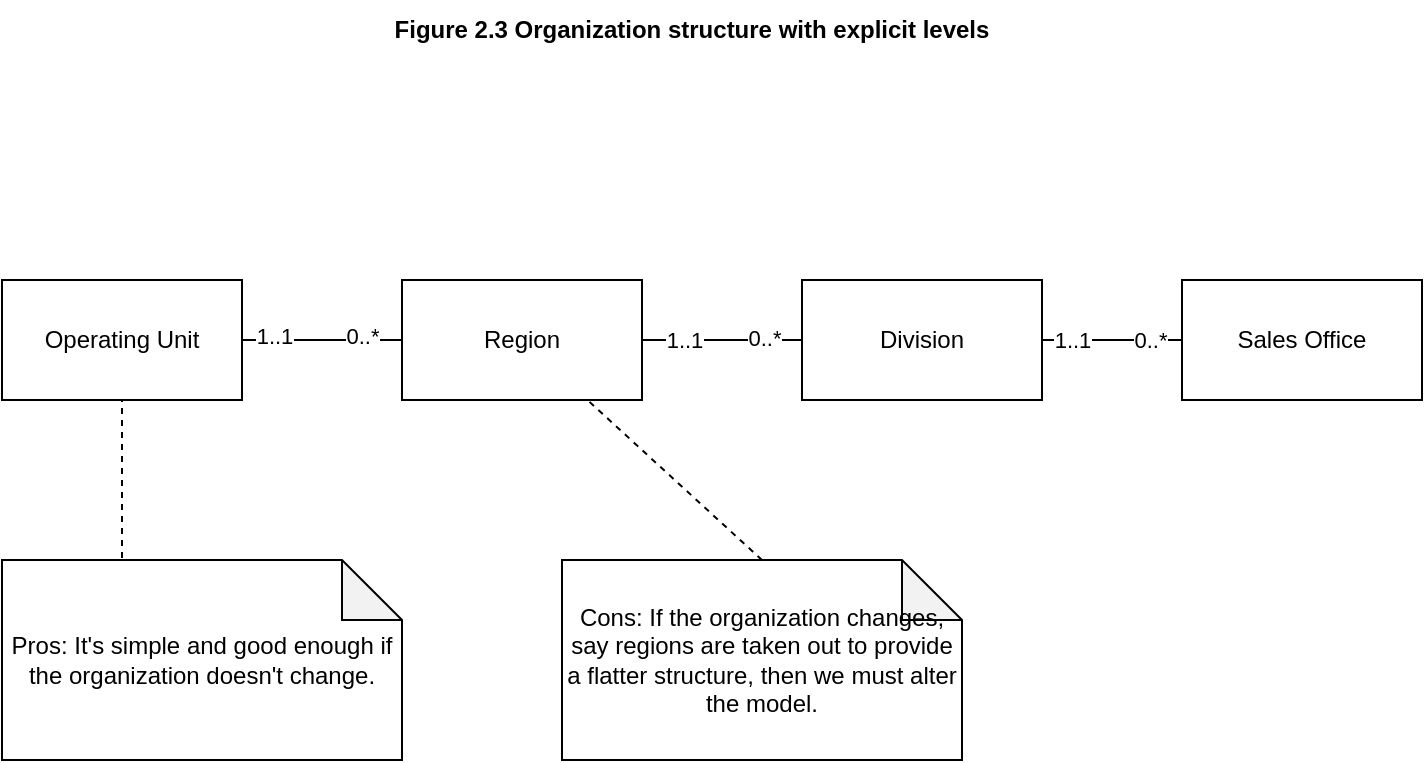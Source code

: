 <mxfile version="20.2.8" type="device"><diagram id="9qcoIvDkOtP1Ot1AUUI5" name="Page-1"><mxGraphModel dx="1426" dy="852" grid="1" gridSize="10" guides="1" tooltips="1" connect="1" arrows="1" fold="1" page="1" pageScale="1" pageWidth="850" pageHeight="1100" math="0" shadow="0"><root><mxCell id="0"/><mxCell id="1" parent="0"/><mxCell id="jKIDLDzZkfheun9WjrH_-1" value="Operating Unit" style="rounded=0;whiteSpace=wrap;html=1;" parent="1" vertex="1"><mxGeometry x="80" y="290" width="120" height="60" as="geometry"/></mxCell><mxCell id="jKIDLDzZkfheun9WjrH_-6" style="edgeStyle=orthogonalEdgeStyle;rounded=0;orthogonalLoop=1;jettySize=auto;html=1;entryX=0;entryY=0.5;entryDx=0;entryDy=0;endArrow=none;endFill=0;" parent="1" source="jKIDLDzZkfheun9WjrH_-2" target="jKIDLDzZkfheun9WjrH_-3" edge="1"><mxGeometry relative="1" as="geometry"/></mxCell><mxCell id="jKIDLDzZkfheun9WjrH_-10" value="1..1" style="edgeLabel;html=1;align=center;verticalAlign=middle;resizable=0;points=[];" parent="jKIDLDzZkfheun9WjrH_-6" vertex="1" connectable="0"><mxGeometry x="-0.34" relative="1" as="geometry"><mxPoint x="-6" as="offset"/></mxGeometry></mxCell><mxCell id="jKIDLDzZkfheun9WjrH_-11" value="0..*" style="edgeLabel;html=1;align=center;verticalAlign=middle;resizable=0;points=[];" parent="jKIDLDzZkfheun9WjrH_-6" vertex="1" connectable="0"><mxGeometry x="0.52" y="1" relative="1" as="geometry"><mxPoint as="offset"/></mxGeometry></mxCell><mxCell id="jKIDLDzZkfheun9WjrH_-2" value="Region" style="rounded=0;whiteSpace=wrap;html=1;" parent="1" vertex="1"><mxGeometry x="280" y="290" width="120" height="60" as="geometry"/></mxCell><mxCell id="jKIDLDzZkfheun9WjrH_-7" style="edgeStyle=orthogonalEdgeStyle;rounded=0;orthogonalLoop=1;jettySize=auto;html=1;entryX=0;entryY=0.5;entryDx=0;entryDy=0;endArrow=none;endFill=0;" parent="1" source="jKIDLDzZkfheun9WjrH_-3" target="jKIDLDzZkfheun9WjrH_-4" edge="1"><mxGeometry relative="1" as="geometry"/></mxCell><mxCell id="jKIDLDzZkfheun9WjrH_-12" value="1..1" style="edgeLabel;html=1;align=center;verticalAlign=middle;resizable=0;points=[];" parent="jKIDLDzZkfheun9WjrH_-7" vertex="1" connectable="0"><mxGeometry x="-0.589" relative="1" as="geometry"><mxPoint as="offset"/></mxGeometry></mxCell><mxCell id="jKIDLDzZkfheun9WjrH_-13" value="0..*" style="edgeLabel;html=1;align=center;verticalAlign=middle;resizable=0;points=[];" parent="jKIDLDzZkfheun9WjrH_-7" vertex="1" connectable="0"><mxGeometry x="0.531" y="-2" relative="1" as="geometry"><mxPoint y="-2" as="offset"/></mxGeometry></mxCell><mxCell id="jKIDLDzZkfheun9WjrH_-3" value="Division" style="rounded=0;whiteSpace=wrap;html=1;" parent="1" vertex="1"><mxGeometry x="480" y="290" width="120" height="60" as="geometry"/></mxCell><mxCell id="jKIDLDzZkfheun9WjrH_-4" value="Sales Office" style="rounded=0;whiteSpace=wrap;html=1;" parent="1" vertex="1"><mxGeometry x="670" y="290" width="120" height="60" as="geometry"/></mxCell><mxCell id="jKIDLDzZkfheun9WjrH_-5" value="" style="endArrow=none;html=1;rounded=0;exitX=1;exitY=0.5;exitDx=0;exitDy=0;entryX=0;entryY=0.5;entryDx=0;entryDy=0;" parent="1" source="jKIDLDzZkfheun9WjrH_-1" target="jKIDLDzZkfheun9WjrH_-2" edge="1"><mxGeometry width="50" height="50" relative="1" as="geometry"><mxPoint x="360" y="460" as="sourcePoint"/><mxPoint x="410" y="410" as="targetPoint"/></mxGeometry></mxCell><mxCell id="jKIDLDzZkfheun9WjrH_-8" value="1..1" style="edgeLabel;html=1;align=center;verticalAlign=middle;resizable=0;points=[];" parent="jKIDLDzZkfheun9WjrH_-5" vertex="1" connectable="0"><mxGeometry x="-0.6" y="2" relative="1" as="geometry"><mxPoint as="offset"/></mxGeometry></mxCell><mxCell id="jKIDLDzZkfheun9WjrH_-9" value="0..*" style="edgeLabel;html=1;align=center;verticalAlign=middle;resizable=0;points=[];" parent="jKIDLDzZkfheun9WjrH_-5" vertex="1" connectable="0"><mxGeometry x="0.488" y="2" relative="1" as="geometry"><mxPoint as="offset"/></mxGeometry></mxCell><mxCell id="BrgnmzUudT-lE0Y0spJI-1" value="Figure 2.3 Organization structure with explicit levels" style="text;html=1;strokeColor=none;fillColor=none;align=center;verticalAlign=middle;whiteSpace=wrap;rounded=0;fontStyle=1" vertex="1" parent="1"><mxGeometry x="260" y="150" width="330" height="30" as="geometry"/></mxCell><mxCell id="BrgnmzUudT-lE0Y0spJI-2" value="Cons:&amp;nbsp;If the organization changes, say regions are taken out to provide a flatter structure, then we must alter the model." style="shape=note;whiteSpace=wrap;html=1;backgroundOutline=1;darkOpacity=0.05;" vertex="1" parent="1"><mxGeometry x="360" y="430" width="200" height="100" as="geometry"/></mxCell><mxCell id="BrgnmzUudT-lE0Y0spJI-3" value="" style="endArrow=none;dashed=1;html=1;rounded=0;exitX=0.5;exitY=0;exitDx=0;exitDy=0;exitPerimeter=0;" edge="1" parent="1" source="BrgnmzUudT-lE0Y0spJI-2" target="jKIDLDzZkfheun9WjrH_-2"><mxGeometry width="50" height="50" relative="1" as="geometry"><mxPoint x="400" y="360" as="sourcePoint"/><mxPoint x="450" y="310" as="targetPoint"/></mxGeometry></mxCell><mxCell id="BrgnmzUudT-lE0Y0spJI-4" value="Pros: It's simple and good enough if the organization doesn't change." style="shape=note;whiteSpace=wrap;html=1;backgroundOutline=1;darkOpacity=0.05;" vertex="1" parent="1"><mxGeometry x="80" y="430" width="200" height="100" as="geometry"/></mxCell><mxCell id="BrgnmzUudT-lE0Y0spJI-5" value="" style="endArrow=none;dashed=1;html=1;rounded=0;exitX=0.3;exitY=-0.01;exitDx=0;exitDy=0;exitPerimeter=0;entryX=0.5;entryY=1;entryDx=0;entryDy=0;" edge="1" parent="1" source="BrgnmzUudT-lE0Y0spJI-4" target="jKIDLDzZkfheun9WjrH_-1"><mxGeometry width="50" height="50" relative="1" as="geometry"><mxPoint x="400" y="370" as="sourcePoint"/><mxPoint x="450" y="320" as="targetPoint"/></mxGeometry></mxCell></root></mxGraphModel></diagram></mxfile>